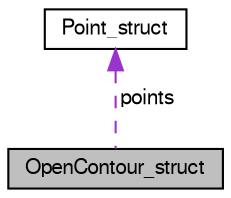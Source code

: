 digraph "OpenContour_struct"
{
  bgcolor="transparent";
  edge [fontname="FreeSans",fontsize="10",labelfontname="FreeSans",labelfontsize="10"];
  node [fontname="FreeSans",fontsize="10",shape=record];
  Node1 [label="OpenContour_struct",height=0.2,width=0.4,color="black", fillcolor="grey75", style="filled" fontcolor="black"];
  Node2 -> Node1 [dir="back",color="darkorchid3",fontsize="10",style="dashed",label=" points" ,fontname="FreeSans"];
  Node2 [label="Point_struct",height=0.2,width=0.4,color="black",URL="$struct_point__struct.html"];
}
